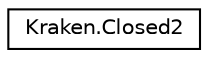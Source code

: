 digraph "Graphical Class Hierarchy"
{
 // LATEX_PDF_SIZE
  edge [fontname="Helvetica",fontsize="10",labelfontname="Helvetica",labelfontsize="10"];
  node [fontname="Helvetica",fontsize="10",shape=record];
  rankdir="LR";
  Node0 [label="Kraken.Closed2",height=0.2,width=0.4,color="black", fillcolor="white", style="filled",URL="$class_kraken_1_1_closed2.html",tooltip=" "];
}
